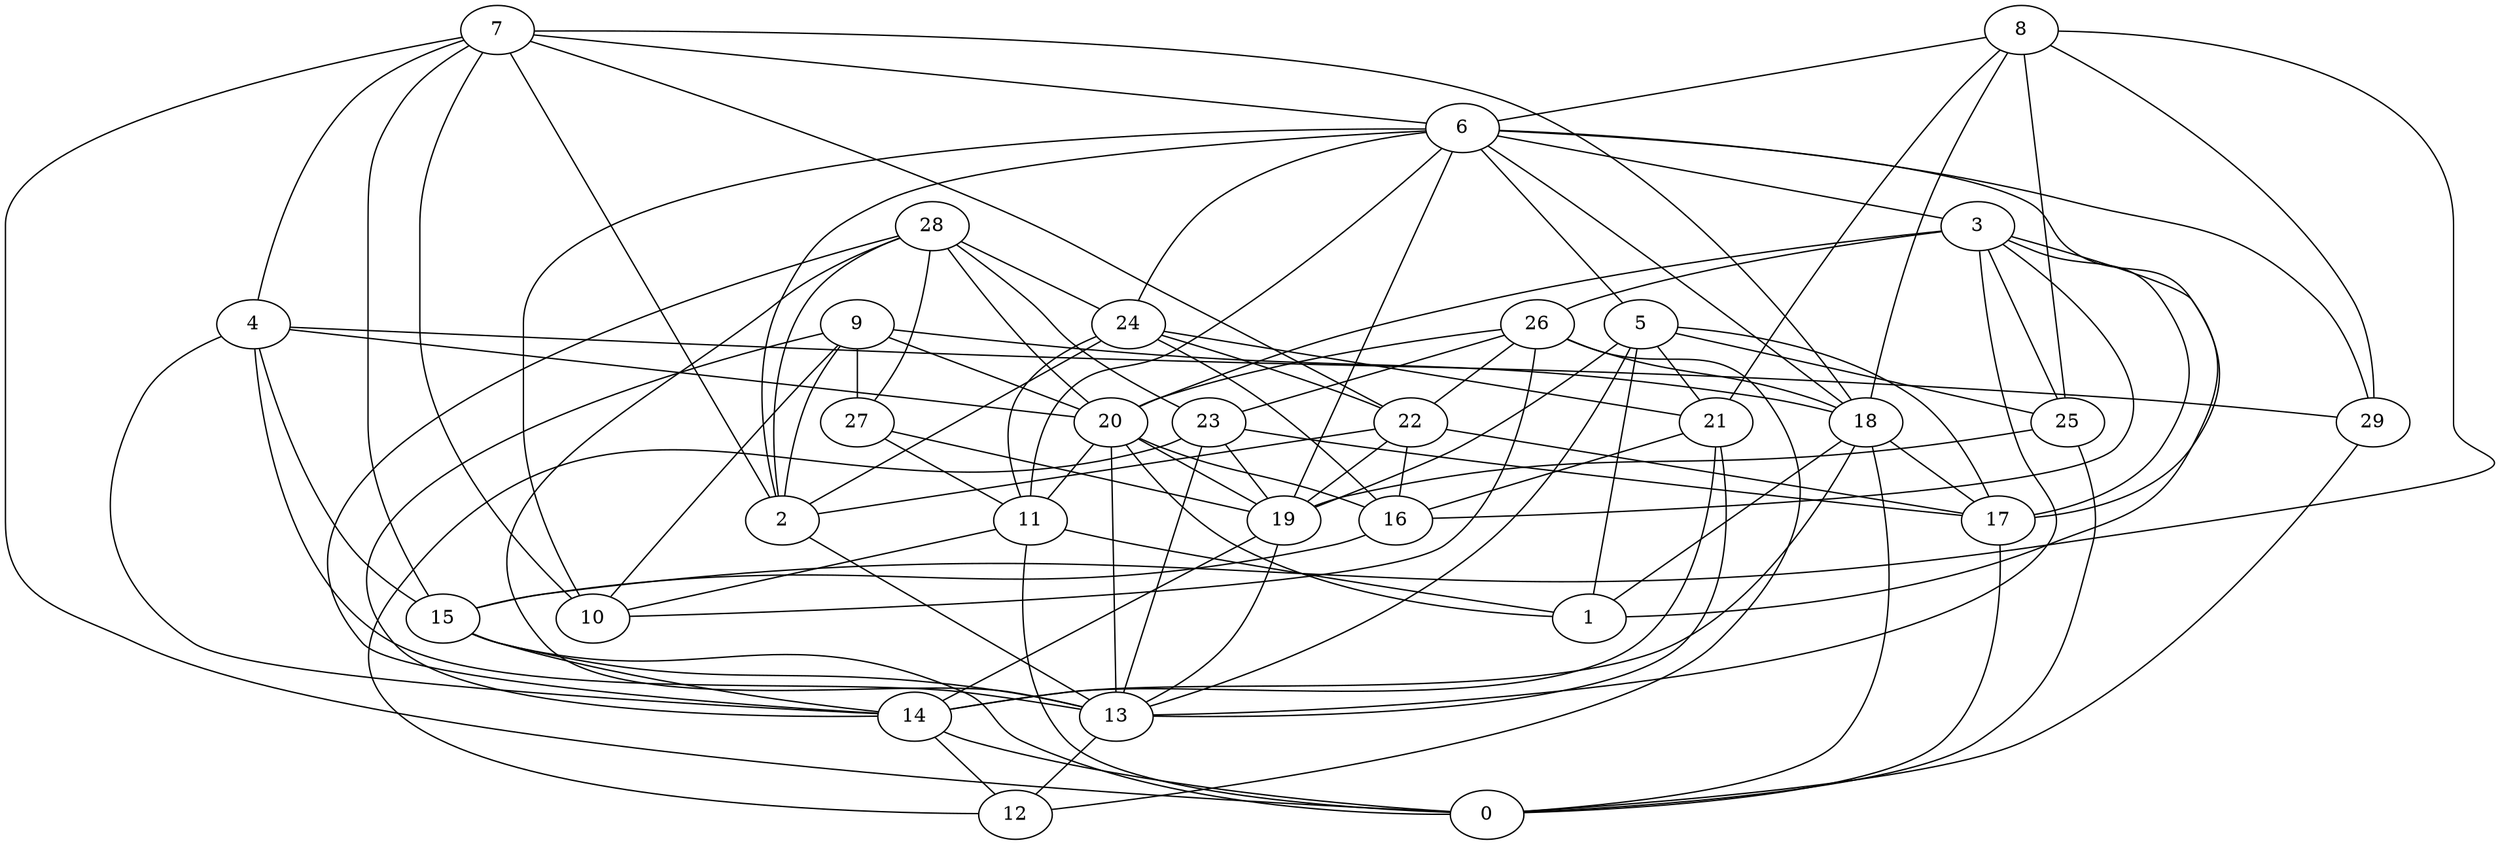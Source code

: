 digraph GG_graph {

subgraph G_graph {
edge [color = black]
"15" -> "14" [dir = none]
"15" -> "13" [dir = none]
"13" -> "12" [dir = none]
"9" -> "20" [dir = none]
"9" -> "18" [dir = none]
"9" -> "27" [dir = none]
"22" -> "16" [dir = none]
"22" -> "17" [dir = none]
"22" -> "2" [dir = none]
"22" -> "19" [dir = none]
"27" -> "19" [dir = none]
"26" -> "12" [dir = none]
"26" -> "18" [dir = none]
"26" -> "20" [dir = none]
"26" -> "22" [dir = none]
"26" -> "23" [dir = none]
"26" -> "10" [dir = none]
"4" -> "29" [dir = none]
"4" -> "20" [dir = none]
"4" -> "14" [dir = none]
"20" -> "13" [dir = none]
"20" -> "1" [dir = none]
"3" -> "1" [dir = none]
"3" -> "26" [dir = none]
"3" -> "13" [dir = none]
"3" -> "20" [dir = none]
"3" -> "16" [dir = none]
"6" -> "29" [dir = none]
"6" -> "10" [dir = none]
"6" -> "18" [dir = none]
"6" -> "3" [dir = none]
"6" -> "17" [dir = none]
"6" -> "11" [dir = none]
"11" -> "10" [dir = none]
"18" -> "0" [dir = none]
"18" -> "17" [dir = none]
"8" -> "6" [dir = none]
"8" -> "18" [dir = none]
"8" -> "25" [dir = none]
"8" -> "29" [dir = none]
"17" -> "0" [dir = none]
"28" -> "14" [dir = none]
"28" -> "23" [dir = none]
"7" -> "6" [dir = none]
"7" -> "15" [dir = none]
"7" -> "10" [dir = none]
"7" -> "0" [dir = none]
"24" -> "2" [dir = none]
"24" -> "16" [dir = none]
"24" -> "21" [dir = none]
"21" -> "14" [dir = none]
"21" -> "13" [dir = none]
"23" -> "13" [dir = none]
"23" -> "19" [dir = none]
"5" -> "1" [dir = none]
"5" -> "17" [dir = none]
"2" -> "13" [dir = none]
"25" -> "19" [dir = none]
"19" -> "13" [dir = none]
"18" -> "1" [dir = none]
"18" -> "14" [dir = none]
"11" -> "0" [dir = none]
"29" -> "0" [dir = none]
"28" -> "27" [dir = none]
"7" -> "2" [dir = none]
"9" -> "2" [dir = none]
"28" -> "2" [dir = none]
"19" -> "14" [dir = none]
"11" -> "1" [dir = none]
"14" -> "12" [dir = none]
"3" -> "17" [dir = none]
"6" -> "5" [dir = none]
"9" -> "10" [dir = none]
"5" -> "13" [dir = none]
"28" -> "20" [dir = none]
"5" -> "25" [dir = none]
"27" -> "11" [dir = none]
"28" -> "13" [dir = none]
"23" -> "12" [dir = none]
"4" -> "15" [dir = none]
"8" -> "21" [dir = none]
"20" -> "19" [dir = none]
"24" -> "11" [dir = none]
"7" -> "4" [dir = none]
"20" -> "16" [dir = none]
"15" -> "0" [dir = none]
"4" -> "13" [dir = none]
"3" -> "25" [dir = none]
"5" -> "21" [dir = none]
"20" -> "11" [dir = none]
"7" -> "22" [dir = none]
"24" -> "22" [dir = none]
"9" -> "14" [dir = none]
"6" -> "19" [dir = none]
"23" -> "17" [dir = none]
"7" -> "18" [dir = none]
"8" -> "15" [dir = none]
"5" -> "19" [dir = none]
"6" -> "24" [dir = none]
"16" -> "15" [dir = none]
"28" -> "24" [dir = none]
"21" -> "16" [dir = none]
"6" -> "2" [dir = none]
"14" -> "0" [dir = none]
"25" -> "0" [dir = none]
}

}
